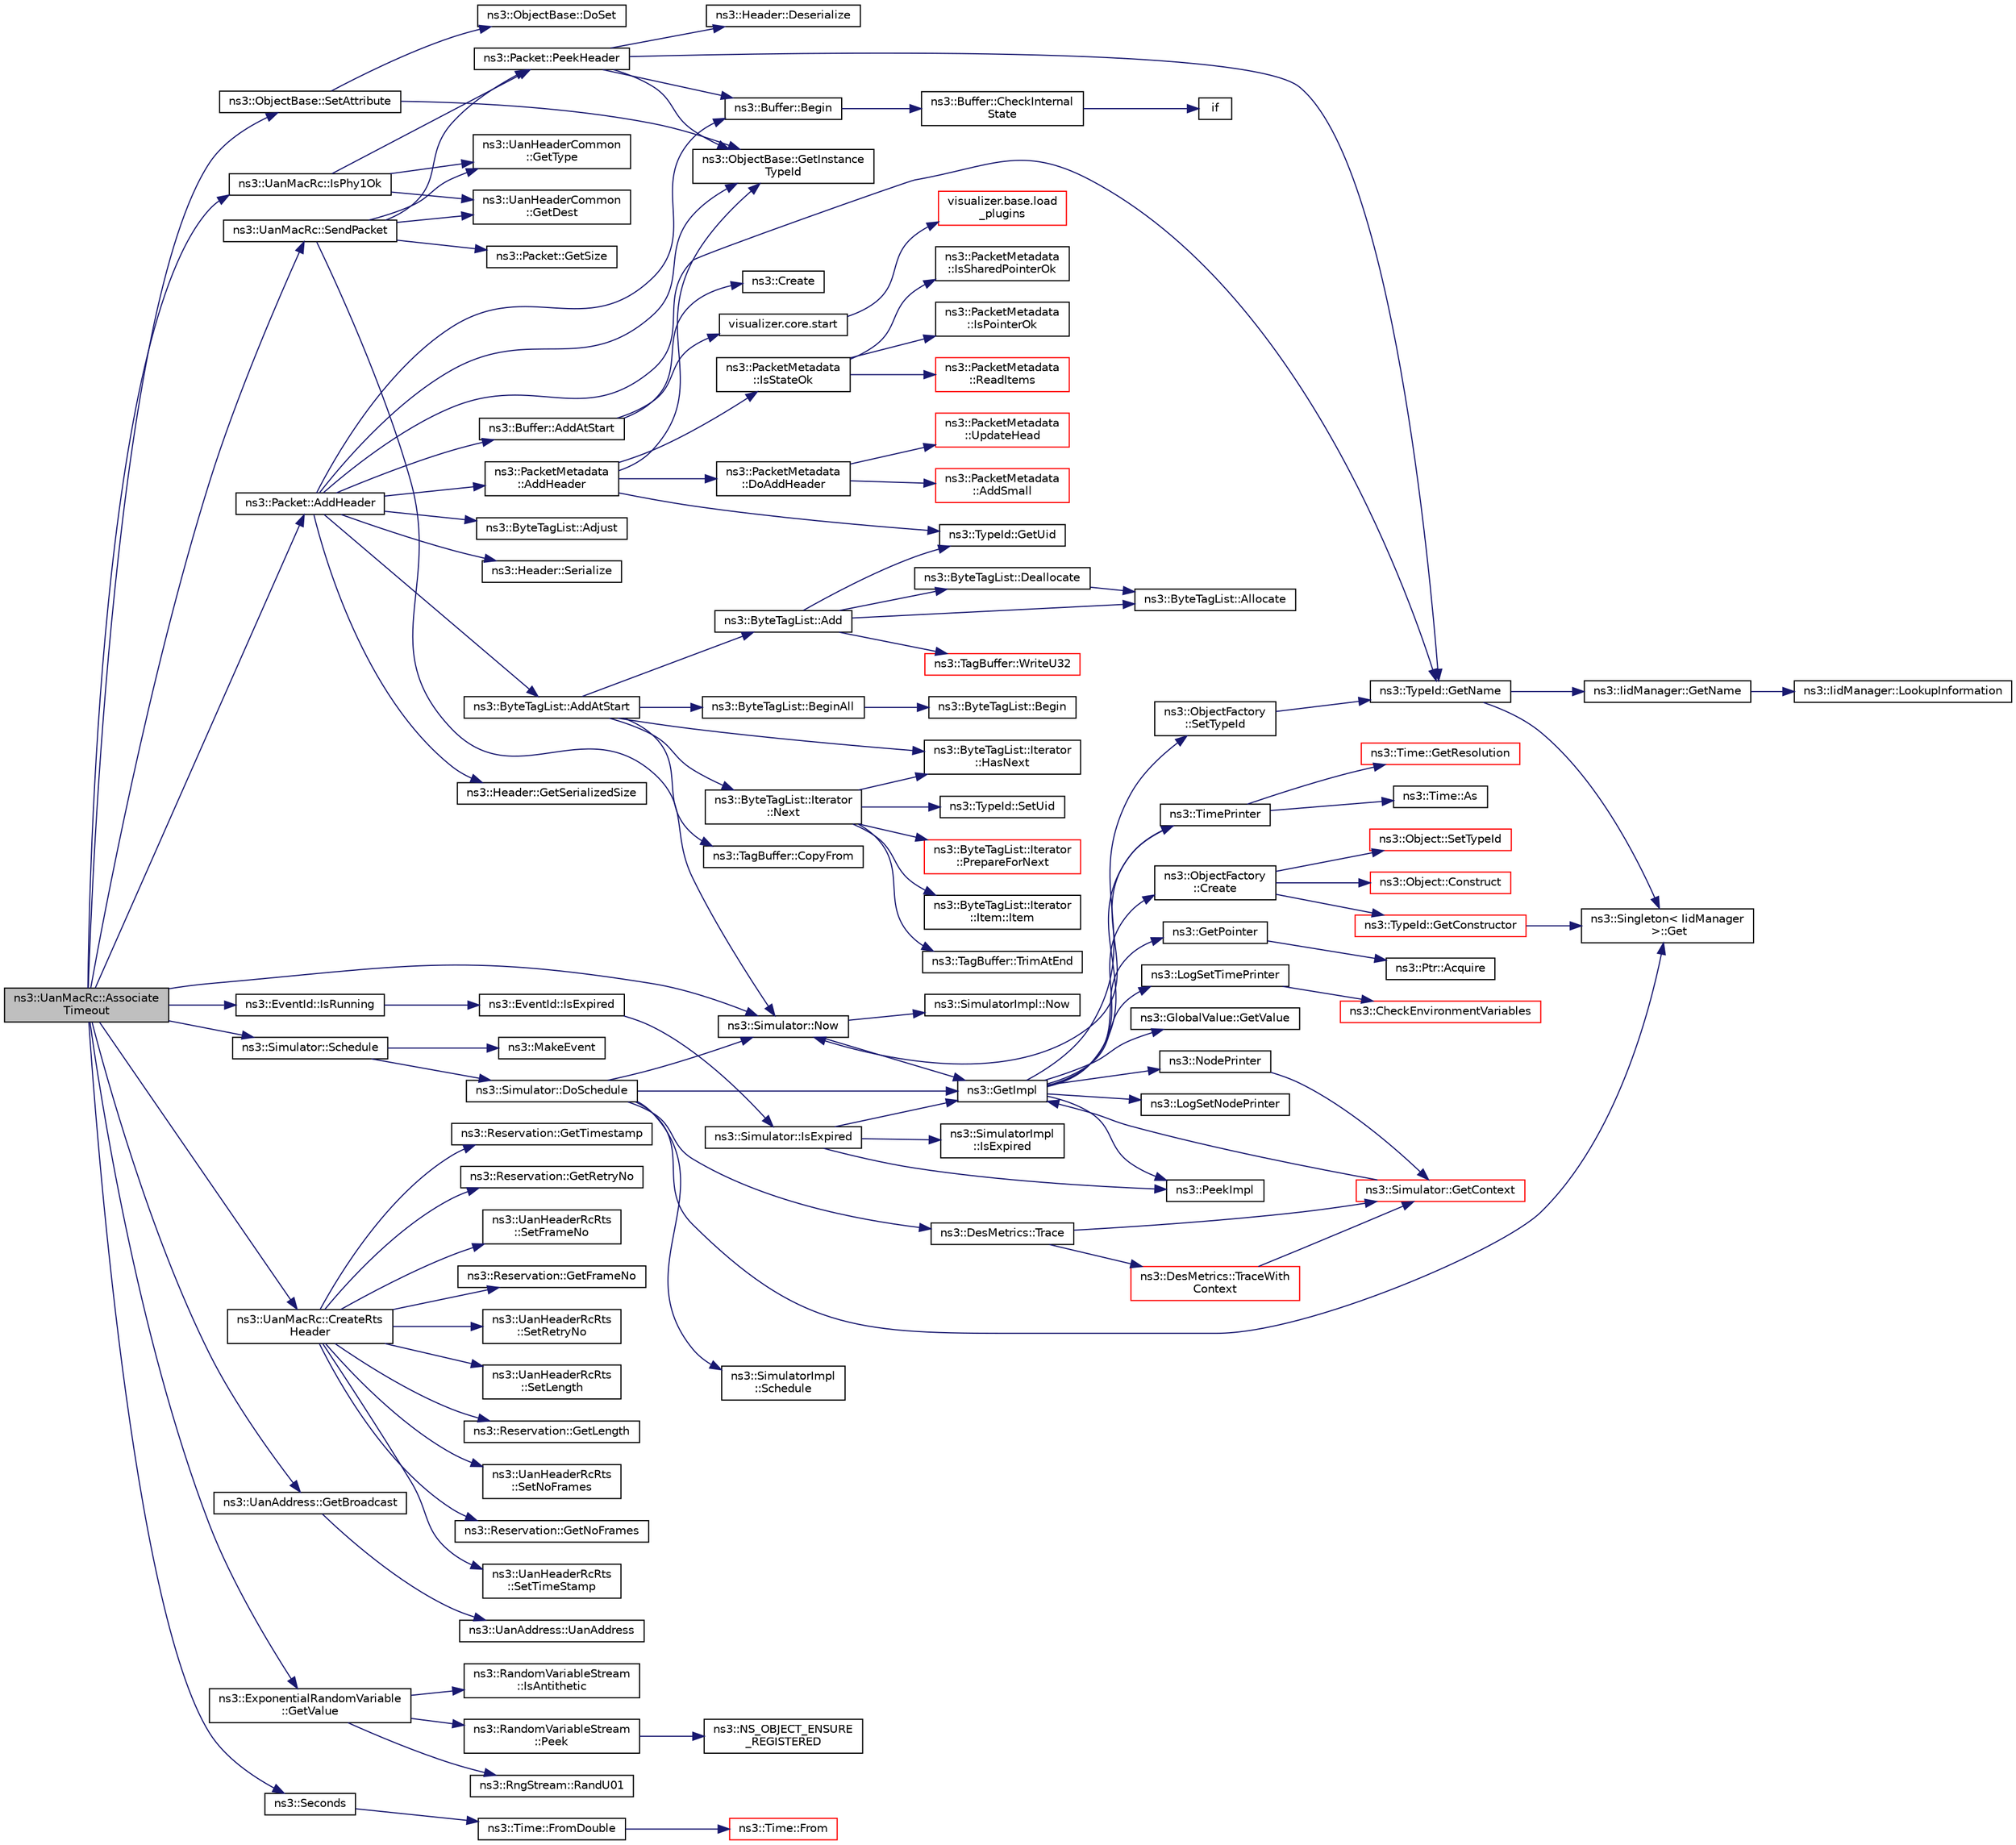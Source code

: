 digraph "ns3::UanMacRc::AssociateTimeout"
{
  edge [fontname="Helvetica",fontsize="10",labelfontname="Helvetica",labelfontsize="10"];
  node [fontname="Helvetica",fontsize="10",shape=record];
  rankdir="LR";
  Node1 [label="ns3::UanMacRc::Associate\lTimeout",height=0.2,width=0.4,color="black", fillcolor="grey75", style="filled", fontcolor="black"];
  Node1 -> Node2 [color="midnightblue",fontsize="10",style="solid"];
  Node2 [label="ns3::UanMacRc::IsPhy1Ok",height=0.2,width=0.4,color="black", fillcolor="white", style="filled",URL="$dd/d87/classns3_1_1UanMacRc.html#ac0f5a6a4339db6f52fd1d850f8e49ded"];
  Node2 -> Node3 [color="midnightblue",fontsize="10",style="solid"];
  Node3 [label="ns3::Packet::PeekHeader",height=0.2,width=0.4,color="black", fillcolor="white", style="filled",URL="$dd/d7a/classns3_1_1Packet.html#aadc63487bea70945c418f4c3e9b81964",tooltip="Deserialize but does not remove the header from the internal buffer. s This method invokes Header::De..."];
  Node3 -> Node4 [color="midnightblue",fontsize="10",style="solid"];
  Node4 [label="ns3::Header::Deserialize",height=0.2,width=0.4,color="black", fillcolor="white", style="filled",URL="$d6/dae/classns3_1_1Header.html#a78be9400bb66b2a8543606f395ef5396"];
  Node3 -> Node5 [color="midnightblue",fontsize="10",style="solid"];
  Node5 [label="ns3::Buffer::Begin",height=0.2,width=0.4,color="black", fillcolor="white", style="filled",URL="$da/d85/classns3_1_1Buffer.html#a893d4bf50df13e730b6cd0fda91b967f"];
  Node5 -> Node6 [color="midnightblue",fontsize="10",style="solid"];
  Node6 [label="ns3::Buffer::CheckInternal\lState",height=0.2,width=0.4,color="black", fillcolor="white", style="filled",URL="$da/d85/classns3_1_1Buffer.html#a6202ce7f1ecc1fc7a14cc13017375d14",tooltip="Checks the internal buffer structures consistency. "];
  Node6 -> Node7 [color="midnightblue",fontsize="10",style="solid"];
  Node7 [label="if",height=0.2,width=0.4,color="black", fillcolor="white", style="filled",URL="$d8/d0e/loss__ITU1238_8m.html#a419d895abe1313c35fa353c93802647e"];
  Node3 -> Node8 [color="midnightblue",fontsize="10",style="solid"];
  Node8 [label="ns3::ObjectBase::GetInstance\lTypeId",height=0.2,width=0.4,color="black", fillcolor="white", style="filled",URL="$d2/dac/classns3_1_1ObjectBase.html#abe5b43a6f5b99a92a4c3122db31f06fb"];
  Node3 -> Node9 [color="midnightblue",fontsize="10",style="solid"];
  Node9 [label="ns3::TypeId::GetName",height=0.2,width=0.4,color="black", fillcolor="white", style="filled",URL="$d6/d11/classns3_1_1TypeId.html#aa3c41c79ae428b3cb396a9c6bb3ef314"];
  Node9 -> Node10 [color="midnightblue",fontsize="10",style="solid"];
  Node10 [label="ns3::Singleton\< IidManager\l \>::Get",height=0.2,width=0.4,color="black", fillcolor="white", style="filled",URL="$d8/d77/classns3_1_1Singleton.html#a80a2cd3c25a27ea72add7a9f7a141ffa"];
  Node9 -> Node11 [color="midnightblue",fontsize="10",style="solid"];
  Node11 [label="ns3::IidManager::GetName",height=0.2,width=0.4,color="black", fillcolor="white", style="filled",URL="$d4/d1c/classns3_1_1IidManager.html#a5d68d0f0f44594dcdec239dbdb5bf53c"];
  Node11 -> Node12 [color="midnightblue",fontsize="10",style="solid"];
  Node12 [label="ns3::IidManager::LookupInformation",height=0.2,width=0.4,color="black", fillcolor="white", style="filled",URL="$d4/d1c/classns3_1_1IidManager.html#a6b1f4ba2815dba27a377e8a8db2384cf"];
  Node2 -> Node13 [color="midnightblue",fontsize="10",style="solid"];
  Node13 [label="ns3::UanHeaderCommon\l::GetType",height=0.2,width=0.4,color="black", fillcolor="white", style="filled",URL="$db/d24/classns3_1_1UanHeaderCommon.html#a22891c94a012f0410ab67c661d857915"];
  Node2 -> Node14 [color="midnightblue",fontsize="10",style="solid"];
  Node14 [label="ns3::UanHeaderCommon\l::GetDest",height=0.2,width=0.4,color="black", fillcolor="white", style="filled",URL="$db/d24/classns3_1_1UanHeaderCommon.html#a107704e911d45bde731a342fda5af9bc"];
  Node1 -> Node15 [color="midnightblue",fontsize="10",style="solid"];
  Node15 [label="ns3::Simulator::Now",height=0.2,width=0.4,color="black", fillcolor="white", style="filled",URL="$d7/deb/classns3_1_1Simulator.html#ac3178fa975b419f7875e7105be122800"];
  Node15 -> Node16 [color="midnightblue",fontsize="10",style="solid"];
  Node16 [label="ns3::GetImpl",height=0.2,width=0.4,color="black", fillcolor="white", style="filled",URL="$d4/d8b/group__simulator.html#ga42eb4eddad41528d4d99794a3dae3fd0",tooltip="Get the SimulatorImpl singleton. "];
  Node16 -> Node17 [color="midnightblue",fontsize="10",style="solid"];
  Node17 [label="ns3::PeekImpl",height=0.2,width=0.4,color="black", fillcolor="white", style="filled",URL="$d4/d8b/group__simulator.html#ga233c5c38de117e4e4a5a9cd168694792",tooltip="Get the static SimulatorImpl instance. "];
  Node16 -> Node18 [color="midnightblue",fontsize="10",style="solid"];
  Node18 [label="ns3::GlobalValue::GetValue",height=0.2,width=0.4,color="black", fillcolor="white", style="filled",URL="$dc/d02/classns3_1_1GlobalValue.html#aa33773cb952ba3c285a03ae2c4769b84"];
  Node16 -> Node19 [color="midnightblue",fontsize="10",style="solid"];
  Node19 [label="ns3::ObjectFactory\l::SetTypeId",height=0.2,width=0.4,color="black", fillcolor="white", style="filled",URL="$d5/d0d/classns3_1_1ObjectFactory.html#a77dcd099064038a1eb7a6b8251229ec3"];
  Node19 -> Node9 [color="midnightblue",fontsize="10",style="solid"];
  Node16 -> Node20 [color="midnightblue",fontsize="10",style="solid"];
  Node20 [label="ns3::GetPointer",height=0.2,width=0.4,color="black", fillcolor="white", style="filled",URL="$d7/d2e/namespacens3.html#ab4e173cdfd43d17c1a40d5348510a670"];
  Node20 -> Node21 [color="midnightblue",fontsize="10",style="solid"];
  Node21 [label="ns3::Ptr::Acquire",height=0.2,width=0.4,color="black", fillcolor="white", style="filled",URL="$dc/d90/classns3_1_1Ptr.html#a9579b15e8c42dcdff5869d9d987562fb"];
  Node16 -> Node22 [color="midnightblue",fontsize="10",style="solid"];
  Node22 [label="ns3::ObjectFactory\l::Create",height=0.2,width=0.4,color="black", fillcolor="white", style="filled",URL="$d5/d0d/classns3_1_1ObjectFactory.html#a18152e93f0a6fe184ed7300cb31e9896"];
  Node22 -> Node23 [color="midnightblue",fontsize="10",style="solid"];
  Node23 [label="ns3::TypeId::GetConstructor",height=0.2,width=0.4,color="red", fillcolor="white", style="filled",URL="$d6/d11/classns3_1_1TypeId.html#ad9b0bc71ee7593a1ff23ff8d53938e95"];
  Node23 -> Node10 [color="midnightblue",fontsize="10",style="solid"];
  Node22 -> Node24 [color="midnightblue",fontsize="10",style="solid"];
  Node24 [label="ns3::Object::SetTypeId",height=0.2,width=0.4,color="red", fillcolor="white", style="filled",URL="$d9/d77/classns3_1_1Object.html#a19b1ebd8ec8fe404845e665880a6c5ad"];
  Node22 -> Node25 [color="midnightblue",fontsize="10",style="solid"];
  Node25 [label="ns3::Object::Construct",height=0.2,width=0.4,color="red", fillcolor="white", style="filled",URL="$d9/d77/classns3_1_1Object.html#a636e8411dc5228771f45c9b805d348fa"];
  Node16 -> Node26 [color="midnightblue",fontsize="10",style="solid"];
  Node26 [label="ns3::LogSetTimePrinter",height=0.2,width=0.4,color="black", fillcolor="white", style="filled",URL="$d7/d2e/namespacens3.html#acf6a1749b3febc5a6a5b2b8620138d80"];
  Node26 -> Node27 [color="midnightblue",fontsize="10",style="solid"];
  Node27 [label="ns3::CheckEnvironmentVariables",height=0.2,width=0.4,color="red", fillcolor="white", style="filled",URL="$d8/dff/group__logging.html#gacdc0bdeb2d8a90089d4fb09c4b8569ff"];
  Node16 -> Node28 [color="midnightblue",fontsize="10",style="solid"];
  Node28 [label="ns3::TimePrinter",height=0.2,width=0.4,color="black", fillcolor="white", style="filled",URL="$d8/dff/group__logging.html#gaaad3642e8247a056cd83001d805b0812"];
  Node28 -> Node29 [color="midnightblue",fontsize="10",style="solid"];
  Node29 [label="ns3::Time::GetResolution",height=0.2,width=0.4,color="red", fillcolor="white", style="filled",URL="$dc/d04/classns3_1_1Time.html#a1444f0f08b5e19f031157609e32fcf98"];
  Node28 -> Node15 [color="midnightblue",fontsize="10",style="solid"];
  Node28 -> Node30 [color="midnightblue",fontsize="10",style="solid"];
  Node30 [label="ns3::Time::As",height=0.2,width=0.4,color="black", fillcolor="white", style="filled",URL="$dc/d04/classns3_1_1Time.html#a0bb1110638ce9938248bd07865a328ab"];
  Node16 -> Node31 [color="midnightblue",fontsize="10",style="solid"];
  Node31 [label="ns3::LogSetNodePrinter",height=0.2,width=0.4,color="black", fillcolor="white", style="filled",URL="$d7/d2e/namespacens3.html#aa6e659ca357c8309352fa0f146793810"];
  Node16 -> Node32 [color="midnightblue",fontsize="10",style="solid"];
  Node32 [label="ns3::NodePrinter",height=0.2,width=0.4,color="black", fillcolor="white", style="filled",URL="$d8/dff/group__logging.html#gaaffbf70ff3766cd62b8bbd9b140d2a1b"];
  Node32 -> Node33 [color="midnightblue",fontsize="10",style="solid"];
  Node33 [label="ns3::Simulator::GetContext",height=0.2,width=0.4,color="red", fillcolor="white", style="filled",URL="$d7/deb/classns3_1_1Simulator.html#a8514b74ee2c42916b351b33c4a963bb0"];
  Node33 -> Node16 [color="midnightblue",fontsize="10",style="solid"];
  Node15 -> Node34 [color="midnightblue",fontsize="10",style="solid"];
  Node34 [label="ns3::SimulatorImpl::Now",height=0.2,width=0.4,color="black", fillcolor="white", style="filled",URL="$d2/d19/classns3_1_1SimulatorImpl.html#aa516c50060846adc6fd316e83ef0797c"];
  Node1 -> Node35 [color="midnightblue",fontsize="10",style="solid"];
  Node35 [label="ns3::Packet::AddHeader",height=0.2,width=0.4,color="black", fillcolor="white", style="filled",URL="$dd/d7a/classns3_1_1Packet.html#a465108c595a0bc592095cbcab1832ed8",tooltip="Add header to this packet. "];
  Node35 -> Node36 [color="midnightblue",fontsize="10",style="solid"];
  Node36 [label="ns3::Header::GetSerializedSize",height=0.2,width=0.4,color="black", fillcolor="white", style="filled",URL="$d6/dae/classns3_1_1Header.html#a6ef0497eabc1b1fb0ad42738eb73f934"];
  Node35 -> Node8 [color="midnightblue",fontsize="10",style="solid"];
  Node35 -> Node9 [color="midnightblue",fontsize="10",style="solid"];
  Node35 -> Node37 [color="midnightblue",fontsize="10",style="solid"];
  Node37 [label="ns3::Buffer::AddAtStart",height=0.2,width=0.4,color="black", fillcolor="white", style="filled",URL="$da/d85/classns3_1_1Buffer.html#a8abd8164c3671d3dadc98fc66fade7b1"];
  Node37 -> Node38 [color="midnightblue",fontsize="10",style="solid"];
  Node38 [label="visualizer.core.start",height=0.2,width=0.4,color="black", fillcolor="white", style="filled",URL="$df/d6c/namespacevisualizer_1_1core.html#a2a35e5d8a34af358b508dac8635754e0"];
  Node38 -> Node39 [color="midnightblue",fontsize="10",style="solid"];
  Node39 [label="visualizer.base.load\l_plugins",height=0.2,width=0.4,color="red", fillcolor="white", style="filled",URL="$d4/d39/namespacevisualizer_1_1base.html#ad171497a5ff1afe0a73bedaebf35448f"];
  Node37 -> Node40 [color="midnightblue",fontsize="10",style="solid"];
  Node40 [label="ns3::Create",height=0.2,width=0.4,color="black", fillcolor="white", style="filled",URL="$d2/df2/group__ptr.html#ga0406dd2d929ceac05ce39d4579fa3e4b"];
  Node35 -> Node41 [color="midnightblue",fontsize="10",style="solid"];
  Node41 [label="ns3::ByteTagList::Adjust",height=0.2,width=0.4,color="black", fillcolor="white", style="filled",URL="$dd/d64/classns3_1_1ByteTagList.html#a1fec06d7e6daaf8039cf2a148e4090f2"];
  Node35 -> Node42 [color="midnightblue",fontsize="10",style="solid"];
  Node42 [label="ns3::ByteTagList::AddAtStart",height=0.2,width=0.4,color="black", fillcolor="white", style="filled",URL="$dd/d64/classns3_1_1ByteTagList.html#acb4563fbe4299c55af41ba7a166b71d5"];
  Node42 -> Node43 [color="midnightblue",fontsize="10",style="solid"];
  Node43 [label="ns3::ByteTagList::BeginAll",height=0.2,width=0.4,color="black", fillcolor="white", style="filled",URL="$dd/d64/classns3_1_1ByteTagList.html#ac4f33846ef6a84a64ede38b2de1564ba",tooltip="Returns an iterator pointing to the very first tag in this list. "];
  Node43 -> Node44 [color="midnightblue",fontsize="10",style="solid"];
  Node44 [label="ns3::ByteTagList::Begin",height=0.2,width=0.4,color="black", fillcolor="white", style="filled",URL="$dd/d64/classns3_1_1ByteTagList.html#acee7b77907ef44826712a630443493e7"];
  Node42 -> Node45 [color="midnightblue",fontsize="10",style="solid"];
  Node45 [label="ns3::ByteTagList::Iterator\l::HasNext",height=0.2,width=0.4,color="black", fillcolor="white", style="filled",URL="$de/dc7/classns3_1_1ByteTagList_1_1Iterator.html#aa1c5eb37f289d0eef8dfaf687498eaec",tooltip="Used to determine if the iterator is at the end of the byteTagList. "];
  Node42 -> Node46 [color="midnightblue",fontsize="10",style="solid"];
  Node46 [label="ns3::ByteTagList::Iterator\l::Next",height=0.2,width=0.4,color="black", fillcolor="white", style="filled",URL="$de/dc7/classns3_1_1ByteTagList_1_1Iterator.html#af521864d800baab1d9c5262f59ce4433",tooltip="Returns the next Item from the ByteTagList. "];
  Node46 -> Node45 [color="midnightblue",fontsize="10",style="solid"];
  Node46 -> Node47 [color="midnightblue",fontsize="10",style="solid"];
  Node47 [label="ns3::ByteTagList::Iterator\l::Item::Item",height=0.2,width=0.4,color="black", fillcolor="white", style="filled",URL="$d5/da6/structns3_1_1ByteTagList_1_1Iterator_1_1Item.html#acbefc31279faa7437e5ee3c88a16d925",tooltip="constructs an item with the given TagBuffer "];
  Node46 -> Node48 [color="midnightblue",fontsize="10",style="solid"];
  Node48 [label="ns3::TypeId::SetUid",height=0.2,width=0.4,color="black", fillcolor="white", style="filled",URL="$d6/d11/classns3_1_1TypeId.html#a85ebe2aebd1cbf13dea9d731e3081481"];
  Node46 -> Node49 [color="midnightblue",fontsize="10",style="solid"];
  Node49 [label="ns3::TagBuffer::TrimAtEnd",height=0.2,width=0.4,color="black", fillcolor="white", style="filled",URL="$d6/ded/classns3_1_1TagBuffer.html#a163314c17e95305cecd202eb0496affa",tooltip="Trim some space from the end. "];
  Node46 -> Node50 [color="midnightblue",fontsize="10",style="solid"];
  Node50 [label="ns3::ByteTagList::Iterator\l::PrepareForNext",height=0.2,width=0.4,color="red", fillcolor="white", style="filled",URL="$de/dc7/classns3_1_1ByteTagList_1_1Iterator.html#afeebeb2923b6d7d908b0868d9e4750e5",tooltip="Prepare the iterator for the next tag. "];
  Node42 -> Node51 [color="midnightblue",fontsize="10",style="solid"];
  Node51 [label="ns3::ByteTagList::Add",height=0.2,width=0.4,color="black", fillcolor="white", style="filled",URL="$dd/d64/classns3_1_1ByteTagList.html#ac970192e923afc561a304d17af4b8a52"];
  Node51 -> Node52 [color="midnightblue",fontsize="10",style="solid"];
  Node52 [label="ns3::ByteTagList::Allocate",height=0.2,width=0.4,color="black", fillcolor="white", style="filled",URL="$dd/d64/classns3_1_1ByteTagList.html#a6a23e438aeb894ea188a0ada84437073",tooltip="Allocate the memory for the ByteTagListData. "];
  Node51 -> Node53 [color="midnightblue",fontsize="10",style="solid"];
  Node53 [label="ns3::ByteTagList::Deallocate",height=0.2,width=0.4,color="black", fillcolor="white", style="filled",URL="$dd/d64/classns3_1_1ByteTagList.html#aebe6943177a3ce90f7fa16188e67f650",tooltip="Deallocates a ByteTagListData. "];
  Node53 -> Node52 [color="midnightblue",fontsize="10",style="solid"];
  Node51 -> Node54 [color="midnightblue",fontsize="10",style="solid"];
  Node54 [label="ns3::TagBuffer::WriteU32",height=0.2,width=0.4,color="red", fillcolor="white", style="filled",URL="$d6/ded/classns3_1_1TagBuffer.html#abbb5049f106100a61e38db498132121d"];
  Node51 -> Node55 [color="midnightblue",fontsize="10",style="solid"];
  Node55 [label="ns3::TypeId::GetUid",height=0.2,width=0.4,color="black", fillcolor="white", style="filled",URL="$d6/d11/classns3_1_1TypeId.html#acd3e41de6340d06299f4fd63e2ed8da0"];
  Node42 -> Node56 [color="midnightblue",fontsize="10",style="solid"];
  Node56 [label="ns3::TagBuffer::CopyFrom",height=0.2,width=0.4,color="black", fillcolor="white", style="filled",URL="$d6/ded/classns3_1_1TagBuffer.html#afe07a9e117449ff5b5d5857291671349",tooltip="Copy the nternal structure of another TagBuffer. "];
  Node35 -> Node57 [color="midnightblue",fontsize="10",style="solid"];
  Node57 [label="ns3::Header::Serialize",height=0.2,width=0.4,color="black", fillcolor="white", style="filled",URL="$d6/dae/classns3_1_1Header.html#afb61f1aac69ff8349a6bfe521fab5404"];
  Node35 -> Node5 [color="midnightblue",fontsize="10",style="solid"];
  Node35 -> Node58 [color="midnightblue",fontsize="10",style="solid"];
  Node58 [label="ns3::PacketMetadata\l::AddHeader",height=0.2,width=0.4,color="black", fillcolor="white", style="filled",URL="$d1/db1/classns3_1_1PacketMetadata.html#abdce736c4c5f647242f0808c0d2f9249",tooltip="Add an header. "];
  Node58 -> Node59 [color="midnightblue",fontsize="10",style="solid"];
  Node59 [label="ns3::PacketMetadata\l::IsStateOk",height=0.2,width=0.4,color="black", fillcolor="white", style="filled",URL="$d1/db1/classns3_1_1PacketMetadata.html#a208d3163e28704438cdd4d30318e489c",tooltip="Check if the metadata state is ok. "];
  Node59 -> Node60 [color="midnightblue",fontsize="10",style="solid"];
  Node60 [label="ns3::PacketMetadata\l::IsPointerOk",height=0.2,width=0.4,color="black", fillcolor="white", style="filled",URL="$d1/db1/classns3_1_1PacketMetadata.html#acf15fba7d020ebd77591619b5ad273c5",tooltip="Check if the position is valid. "];
  Node59 -> Node61 [color="midnightblue",fontsize="10",style="solid"];
  Node61 [label="ns3::PacketMetadata\l::ReadItems",height=0.2,width=0.4,color="red", fillcolor="white", style="filled",URL="$d1/db1/classns3_1_1PacketMetadata.html#a3719ad2c32313a9a1c74462322e8b517",tooltip="Read items. "];
  Node59 -> Node62 [color="midnightblue",fontsize="10",style="solid"];
  Node62 [label="ns3::PacketMetadata\l::IsSharedPointerOk",height=0.2,width=0.4,color="black", fillcolor="white", style="filled",URL="$d1/db1/classns3_1_1PacketMetadata.html#ae62c5bb3dce611a0f8c5e9ba3ba8e26e",tooltip="Check if the position is valid. "];
  Node58 -> Node8 [color="midnightblue",fontsize="10",style="solid"];
  Node58 -> Node55 [color="midnightblue",fontsize="10",style="solid"];
  Node58 -> Node63 [color="midnightblue",fontsize="10",style="solid"];
  Node63 [label="ns3::PacketMetadata\l::DoAddHeader",height=0.2,width=0.4,color="black", fillcolor="white", style="filled",URL="$d1/db1/classns3_1_1PacketMetadata.html#ae5ad09674e28733405c49b2655c51a5a",tooltip="Add an header. "];
  Node63 -> Node64 [color="midnightblue",fontsize="10",style="solid"];
  Node64 [label="ns3::PacketMetadata\l::AddSmall",height=0.2,width=0.4,color="red", fillcolor="white", style="filled",URL="$d1/db1/classns3_1_1PacketMetadata.html#a9d74d684e6a7448a6790220c6c8e99f2",tooltip="Add a SmallItem. "];
  Node63 -> Node65 [color="midnightblue",fontsize="10",style="solid"];
  Node65 [label="ns3::PacketMetadata\l::UpdateHead",height=0.2,width=0.4,color="red", fillcolor="white", style="filled",URL="$d1/db1/classns3_1_1PacketMetadata.html#a3baa0c324423e6fd600b31858aa4ade9",tooltip="Update the head. "];
  Node1 -> Node66 [color="midnightblue",fontsize="10",style="solid"];
  Node66 [label="ns3::UanMacRc::CreateRts\lHeader",height=0.2,width=0.4,color="black", fillcolor="white", style="filled",URL="$dd/d87/classns3_1_1UanMacRc.html#a1b6f4d2512fa857129661591d436139d"];
  Node66 -> Node67 [color="midnightblue",fontsize="10",style="solid"];
  Node67 [label="ns3::UanHeaderRcRts\l::SetLength",height=0.2,width=0.4,color="black", fillcolor="white", style="filled",URL="$df/d59/classns3_1_1UanHeaderRcRts.html#af4af5cf14a3c3878d9c4bb3d24a52ee9"];
  Node66 -> Node68 [color="midnightblue",fontsize="10",style="solid"];
  Node68 [label="ns3::Reservation::GetLength",height=0.2,width=0.4,color="black", fillcolor="white", style="filled",URL="$de/dec/classns3_1_1Reservation.html#a4afdacee3ac6918fbebac1237578ec19"];
  Node66 -> Node69 [color="midnightblue",fontsize="10",style="solid"];
  Node69 [label="ns3::UanHeaderRcRts\l::SetNoFrames",height=0.2,width=0.4,color="black", fillcolor="white", style="filled",URL="$df/d59/classns3_1_1UanHeaderRcRts.html#aef080414f27301779f3a98810e7a1d33"];
  Node66 -> Node70 [color="midnightblue",fontsize="10",style="solid"];
  Node70 [label="ns3::Reservation::GetNoFrames",height=0.2,width=0.4,color="black", fillcolor="white", style="filled",URL="$de/dec/classns3_1_1Reservation.html#a702e8240a4713fbde9e5cbb79341e546"];
  Node66 -> Node71 [color="midnightblue",fontsize="10",style="solid"];
  Node71 [label="ns3::UanHeaderRcRts\l::SetTimeStamp",height=0.2,width=0.4,color="black", fillcolor="white", style="filled",URL="$df/d59/classns3_1_1UanHeaderRcRts.html#a4fd7ebe58baeb9a5b2fa55e3f511812c"];
  Node66 -> Node72 [color="midnightblue",fontsize="10",style="solid"];
  Node72 [label="ns3::Reservation::GetTimestamp",height=0.2,width=0.4,color="black", fillcolor="white", style="filled",URL="$de/dec/classns3_1_1Reservation.html#af4e22c82ede55102160c463538b49ced"];
  Node66 -> Node73 [color="midnightblue",fontsize="10",style="solid"];
  Node73 [label="ns3::Reservation::GetRetryNo",height=0.2,width=0.4,color="black", fillcolor="white", style="filled",URL="$de/dec/classns3_1_1Reservation.html#ac79df7b744cf9d7e83bf53b6a5d06a13"];
  Node66 -> Node74 [color="midnightblue",fontsize="10",style="solid"];
  Node74 [label="ns3::UanHeaderRcRts\l::SetFrameNo",height=0.2,width=0.4,color="black", fillcolor="white", style="filled",URL="$df/d59/classns3_1_1UanHeaderRcRts.html#a3f46221d5f2b787266b640f2bfa2066c"];
  Node66 -> Node75 [color="midnightblue",fontsize="10",style="solid"];
  Node75 [label="ns3::Reservation::GetFrameNo",height=0.2,width=0.4,color="black", fillcolor="white", style="filled",URL="$de/dec/classns3_1_1Reservation.html#a11eb90457502a5568b763a6020b74f27"];
  Node66 -> Node76 [color="midnightblue",fontsize="10",style="solid"];
  Node76 [label="ns3::UanHeaderRcRts\l::SetRetryNo",height=0.2,width=0.4,color="black", fillcolor="white", style="filled",URL="$df/d59/classns3_1_1UanHeaderRcRts.html#acce912b3143899c8e34d114e09ca4601"];
  Node1 -> Node77 [color="midnightblue",fontsize="10",style="solid"];
  Node77 [label="ns3::UanAddress::GetBroadcast",height=0.2,width=0.4,color="black", fillcolor="white", style="filled",URL="$d4/d5c/classns3_1_1UanAddress.html#ad3b8c69e1408b20f0536a95d70ccbeda"];
  Node77 -> Node78 [color="midnightblue",fontsize="10",style="solid"];
  Node78 [label="ns3::UanAddress::UanAddress",height=0.2,width=0.4,color="black", fillcolor="white", style="filled",URL="$d4/d5c/classns3_1_1UanAddress.html#afe2a87bc58016c1943df922757353bd3"];
  Node1 -> Node79 [color="midnightblue",fontsize="10",style="solid"];
  Node79 [label="ns3::UanMacRc::SendPacket",height=0.2,width=0.4,color="black", fillcolor="white", style="filled",URL="$dd/d87/classns3_1_1UanMacRc.html#a02a98cafc7e0c37962929792b96f1c31"];
  Node79 -> Node3 [color="midnightblue",fontsize="10",style="solid"];
  Node79 -> Node13 [color="midnightblue",fontsize="10",style="solid"];
  Node79 -> Node15 [color="midnightblue",fontsize="10",style="solid"];
  Node79 -> Node80 [color="midnightblue",fontsize="10",style="solid"];
  Node80 [label="ns3::Packet::GetSize",height=0.2,width=0.4,color="black", fillcolor="white", style="filled",URL="$dd/d7a/classns3_1_1Packet.html#a462855c9929954d4301a4edfe55f4f1c",tooltip="Returns the the size in bytes of the packet (including the zero-filled initial payload). "];
  Node79 -> Node14 [color="midnightblue",fontsize="10",style="solid"];
  Node1 -> Node81 [color="midnightblue",fontsize="10",style="solid"];
  Node81 [label="ns3::EventId::IsRunning",height=0.2,width=0.4,color="black", fillcolor="white", style="filled",URL="$d1/df8/classns3_1_1EventId.html#aabf8476d1a080c199ea0c6aa9ccea372"];
  Node81 -> Node82 [color="midnightblue",fontsize="10",style="solid"];
  Node82 [label="ns3::EventId::IsExpired",height=0.2,width=0.4,color="black", fillcolor="white", style="filled",URL="$d1/df8/classns3_1_1EventId.html#a5c30c92e7c1c34b4e8505cc07ed71b02"];
  Node82 -> Node83 [color="midnightblue",fontsize="10",style="solid"];
  Node83 [label="ns3::Simulator::IsExpired",height=0.2,width=0.4,color="black", fillcolor="white", style="filled",URL="$d7/deb/classns3_1_1Simulator.html#a83ac8425c319a29b64f6d3b2ffc61e9c"];
  Node83 -> Node17 [color="midnightblue",fontsize="10",style="solid"];
  Node83 -> Node16 [color="midnightblue",fontsize="10",style="solid"];
  Node83 -> Node84 [color="midnightblue",fontsize="10",style="solid"];
  Node84 [label="ns3::SimulatorImpl\l::IsExpired",height=0.2,width=0.4,color="black", fillcolor="white", style="filled",URL="$d2/d19/classns3_1_1SimulatorImpl.html#a4b01ac397f5ce86997e9caec087f63d2"];
  Node1 -> Node85 [color="midnightblue",fontsize="10",style="solid"];
  Node85 [label="ns3::ObjectBase::SetAttribute",height=0.2,width=0.4,color="black", fillcolor="white", style="filled",URL="$d2/dac/classns3_1_1ObjectBase.html#ac60245d3ea4123bbc9b1d391f1f6592f"];
  Node85 -> Node8 [color="midnightblue",fontsize="10",style="solid"];
  Node85 -> Node86 [color="midnightblue",fontsize="10",style="solid"];
  Node86 [label="ns3::ObjectBase::DoSet",height=0.2,width=0.4,color="black", fillcolor="white", style="filled",URL="$d2/dac/classns3_1_1ObjectBase.html#afe5f2f7b2fabc99aa33f9bb434e3b695"];
  Node1 -> Node87 [color="midnightblue",fontsize="10",style="solid"];
  Node87 [label="ns3::ExponentialRandomVariable\l::GetValue",height=0.2,width=0.4,color="black", fillcolor="white", style="filled",URL="$d6/d98/classns3_1_1ExponentialRandomVariable.html#a5d7a50466c0b0f036ec0fc1aa478f2c3",tooltip="Get the next random value, as a double from the exponential distribution with the specified mean and ..."];
  Node87 -> Node88 [color="midnightblue",fontsize="10",style="solid"];
  Node88 [label="ns3::RandomVariableStream\l::Peek",height=0.2,width=0.4,color="black", fillcolor="white", style="filled",URL="$dc/daa/classns3_1_1RandomVariableStream.html#ac5aa8d691c061bcc88a909dc9b479222",tooltip="Get the pointer to the underlying RNG stream. "];
  Node88 -> Node89 [color="midnightblue",fontsize="10",style="solid"];
  Node89 [label="ns3::NS_OBJECT_ENSURE\l_REGISTERED",height=0.2,width=0.4,color="black", fillcolor="white", style="filled",URL="$d7/d2e/namespacens3.html#ac633cbd86ee5879afd4312a843a9ff8c"];
  Node87 -> Node90 [color="midnightblue",fontsize="10",style="solid"];
  Node90 [label="ns3::RngStream::RandU01",height=0.2,width=0.4,color="black", fillcolor="white", style="filled",URL="$da/d35/classns3_1_1RngStream.html#a46be36426b8bc712e9de468b63558c22"];
  Node87 -> Node91 [color="midnightblue",fontsize="10",style="solid"];
  Node91 [label="ns3::RandomVariableStream\l::IsAntithetic",height=0.2,width=0.4,color="black", fillcolor="white", style="filled",URL="$dc/daa/classns3_1_1RandomVariableStream.html#a7bf5175d624b14bd023f8c4f78bc5fd7",tooltip="Check if antithetic values will be generated. "];
  Node1 -> Node92 [color="midnightblue",fontsize="10",style="solid"];
  Node92 [label="ns3::Simulator::Schedule",height=0.2,width=0.4,color="black", fillcolor="white", style="filled",URL="$d7/deb/classns3_1_1Simulator.html#a671882c894a08af4a5e91181bf1eec13"];
  Node92 -> Node93 [color="midnightblue",fontsize="10",style="solid"];
  Node93 [label="ns3::Simulator::DoSchedule",height=0.2,width=0.4,color="black", fillcolor="white", style="filled",URL="$d7/deb/classns3_1_1Simulator.html#a47af23973938819bdc89cb2807e09ed5"];
  Node93 -> Node10 [color="midnightblue",fontsize="10",style="solid"];
  Node93 -> Node94 [color="midnightblue",fontsize="10",style="solid"];
  Node94 [label="ns3::DesMetrics::Trace",height=0.2,width=0.4,color="black", fillcolor="white", style="filled",URL="$d5/d69/classns3_1_1DesMetrics.html#ab7c6c097412d0398affbc9f8d2643160"];
  Node94 -> Node95 [color="midnightblue",fontsize="10",style="solid"];
  Node95 [label="ns3::DesMetrics::TraceWith\lContext",height=0.2,width=0.4,color="red", fillcolor="white", style="filled",URL="$d5/d69/classns3_1_1DesMetrics.html#abc404d9eee92f4e8fd67f5d200490ed6"];
  Node95 -> Node33 [color="midnightblue",fontsize="10",style="solid"];
  Node94 -> Node33 [color="midnightblue",fontsize="10",style="solid"];
  Node93 -> Node15 [color="midnightblue",fontsize="10",style="solid"];
  Node93 -> Node16 [color="midnightblue",fontsize="10",style="solid"];
  Node93 -> Node96 [color="midnightblue",fontsize="10",style="solid"];
  Node96 [label="ns3::SimulatorImpl\l::Schedule",height=0.2,width=0.4,color="black", fillcolor="white", style="filled",URL="$d2/d19/classns3_1_1SimulatorImpl.html#a24eac97ca7dc0e64162e3596064cfb5c"];
  Node92 -> Node97 [color="midnightblue",fontsize="10",style="solid"];
  Node97 [label="ns3::MakeEvent",height=0.2,width=0.4,color="black", fillcolor="white", style="filled",URL="$d0/dac/group__makeeventfnptr.html#ga289a28a2497c18a9bd299e5e2014094b"];
  Node1 -> Node98 [color="midnightblue",fontsize="10",style="solid"];
  Node98 [label="ns3::Seconds",height=0.2,width=0.4,color="black", fillcolor="white", style="filled",URL="$d1/dec/group__timecivil.html#ga33c34b816f8ff6628e33d5c8e9713b9e"];
  Node98 -> Node99 [color="midnightblue",fontsize="10",style="solid"];
  Node99 [label="ns3::Time::FromDouble",height=0.2,width=0.4,color="black", fillcolor="white", style="filled",URL="$dc/d04/classns3_1_1Time.html#a60e845f4a74e62495b86356afe604cb4"];
  Node99 -> Node100 [color="midnightblue",fontsize="10",style="solid"];
  Node100 [label="ns3::Time::From",height=0.2,width=0.4,color="red", fillcolor="white", style="filled",URL="$dc/d04/classns3_1_1Time.html#a34e4acc13d0e08cc8cb9cd3b838b9baf"];
}
